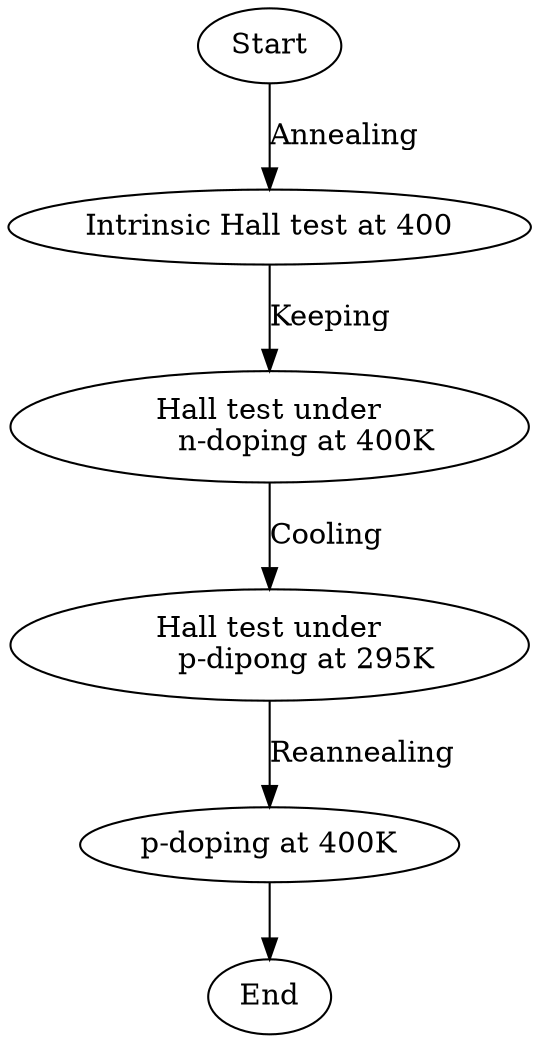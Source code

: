 
digraph {
	A [label="Start"]
	B [label="Intrinsic Hall test at 400"]
	C [label="Hall test under
	n-doping at 400K"]
	D [label="Hall test under
	p-dipong at 295K"]
	E [label="p-doping at 400K"]
	F [label="End"]
	A -> B [label=Annealing]
	B -> C [label=Keeping]
	C -> D [label=Cooling]
	D -> E [label=Reannealing]
	E -> F
}
